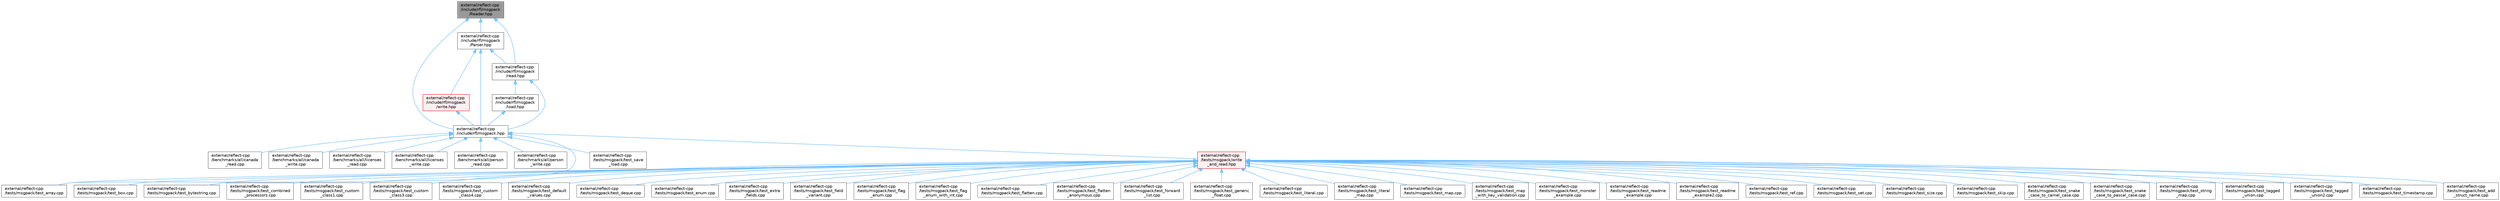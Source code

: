 digraph "external/reflect-cpp/include/rfl/msgpack/Reader.hpp"
{
 // LATEX_PDF_SIZE
  bgcolor="transparent";
  edge [fontname=Helvetica,fontsize=10,labelfontname=Helvetica,labelfontsize=10];
  node [fontname=Helvetica,fontsize=10,shape=box,height=0.2,width=0.4];
  Node1 [id="Node000001",label="external/reflect-cpp\l/include/rfl/msgpack\l/Reader.hpp",height=0.2,width=0.4,color="gray40", fillcolor="grey60", style="filled", fontcolor="black",tooltip=" "];
  Node1 -> Node2 [id="edge1_Node000001_Node000002",dir="back",color="steelblue1",style="solid",tooltip=" "];
  Node2 [id="Node000002",label="external/reflect-cpp\l/include/rfl/msgpack.hpp",height=0.2,width=0.4,color="grey40", fillcolor="white", style="filled",URL="$msgpack_8hpp.html",tooltip=" "];
  Node2 -> Node3 [id="edge2_Node000002_Node000003",dir="back",color="steelblue1",style="solid",tooltip=" "];
  Node3 [id="Node000003",label="external/reflect-cpp\l/benchmarks/all/canada\l_read.cpp",height=0.2,width=0.4,color="grey40", fillcolor="white", style="filled",URL="$canada__read_8cpp.html",tooltip=" "];
  Node2 -> Node4 [id="edge3_Node000002_Node000004",dir="back",color="steelblue1",style="solid",tooltip=" "];
  Node4 [id="Node000004",label="external/reflect-cpp\l/benchmarks/all/canada\l_write.cpp",height=0.2,width=0.4,color="grey40", fillcolor="white", style="filled",URL="$canada__write_8cpp.html",tooltip=" "];
  Node2 -> Node5 [id="edge4_Node000002_Node000005",dir="back",color="steelblue1",style="solid",tooltip=" "];
  Node5 [id="Node000005",label="external/reflect-cpp\l/benchmarks/all/licenses\l_read.cpp",height=0.2,width=0.4,color="grey40", fillcolor="white", style="filled",URL="$licenses__read_8cpp.html",tooltip=" "];
  Node2 -> Node6 [id="edge5_Node000002_Node000006",dir="back",color="steelblue1",style="solid",tooltip=" "];
  Node6 [id="Node000006",label="external/reflect-cpp\l/benchmarks/all/licenses\l_write.cpp",height=0.2,width=0.4,color="grey40", fillcolor="white", style="filled",URL="$licenses__write_8cpp.html",tooltip=" "];
  Node2 -> Node7 [id="edge6_Node000002_Node000007",dir="back",color="steelblue1",style="solid",tooltip=" "];
  Node7 [id="Node000007",label="external/reflect-cpp\l/benchmarks/all/person\l_read.cpp",height=0.2,width=0.4,color="grey40", fillcolor="white", style="filled",URL="$person__read_8cpp.html",tooltip=" "];
  Node2 -> Node8 [id="edge7_Node000002_Node000008",dir="back",color="steelblue1",style="solid",tooltip=" "];
  Node8 [id="Node000008",label="external/reflect-cpp\l/benchmarks/all/person\l_write.cpp",height=0.2,width=0.4,color="grey40", fillcolor="white", style="filled",URL="$person__write_8cpp.html",tooltip=" "];
  Node2 -> Node9 [id="edge8_Node000002_Node000009",dir="back",color="steelblue1",style="solid",tooltip=" "];
  Node9 [id="Node000009",label="external/reflect-cpp\l/tests/msgpack/test_array.cpp",height=0.2,width=0.4,color="grey40", fillcolor="white", style="filled",URL="$msgpack_2test__array_8cpp.html",tooltip=" "];
  Node2 -> Node10 [id="edge9_Node000002_Node000010",dir="back",color="steelblue1",style="solid",tooltip=" "];
  Node10 [id="Node000010",label="external/reflect-cpp\l/tests/msgpack/test_save\l_load.cpp",height=0.2,width=0.4,color="grey40", fillcolor="white", style="filled",URL="$msgpack_2test__save__load_8cpp.html",tooltip=" "];
  Node2 -> Node11 [id="edge10_Node000002_Node000011",dir="back",color="steelblue1",style="solid",tooltip=" "];
  Node11 [id="Node000011",label="external/reflect-cpp\l/tests/msgpack/write\l_and_read.hpp",height=0.2,width=0.4,color="red", fillcolor="#FFF0F0", style="filled",URL="$msgpack_2write__and__read_8hpp.html",tooltip=" "];
  Node11 -> Node12 [id="edge11_Node000011_Node000012",dir="back",color="steelblue1",style="solid",tooltip=" "];
  Node12 [id="Node000012",label="external/reflect-cpp\l/tests/msgpack/test_add\l_struct_name.cpp",height=0.2,width=0.4,color="grey40", fillcolor="white", style="filled",URL="$msgpack_2test__add__struct__name_8cpp.html",tooltip=" "];
  Node11 -> Node9 [id="edge12_Node000011_Node000009",dir="back",color="steelblue1",style="solid",tooltip=" "];
  Node11 -> Node13 [id="edge13_Node000011_Node000013",dir="back",color="steelblue1",style="solid",tooltip=" "];
  Node13 [id="Node000013",label="external/reflect-cpp\l/tests/msgpack/test_box.cpp",height=0.2,width=0.4,color="grey40", fillcolor="white", style="filled",URL="$msgpack_2test__box_8cpp.html",tooltip=" "];
  Node11 -> Node14 [id="edge14_Node000011_Node000014",dir="back",color="steelblue1",style="solid",tooltip=" "];
  Node14 [id="Node000014",label="external/reflect-cpp\l/tests/msgpack/test_bytestring.cpp",height=0.2,width=0.4,color="grey40", fillcolor="white", style="filled",URL="$msgpack_2test__bytestring_8cpp.html",tooltip=" "];
  Node11 -> Node15 [id="edge15_Node000011_Node000015",dir="back",color="steelblue1",style="solid",tooltip=" "];
  Node15 [id="Node000015",label="external/reflect-cpp\l/tests/msgpack/test_combined\l_processors.cpp",height=0.2,width=0.4,color="grey40", fillcolor="white", style="filled",URL="$msgpack_2test__combined__processors_8cpp.html",tooltip=" "];
  Node11 -> Node16 [id="edge16_Node000011_Node000016",dir="back",color="steelblue1",style="solid",tooltip=" "];
  Node16 [id="Node000016",label="external/reflect-cpp\l/tests/msgpack/test_custom\l_class1.cpp",height=0.2,width=0.4,color="grey40", fillcolor="white", style="filled",URL="$msgpack_2test__custom__class1_8cpp.html",tooltip=" "];
  Node11 -> Node17 [id="edge17_Node000011_Node000017",dir="back",color="steelblue1",style="solid",tooltip=" "];
  Node17 [id="Node000017",label="external/reflect-cpp\l/tests/msgpack/test_custom\l_class3.cpp",height=0.2,width=0.4,color="grey40", fillcolor="white", style="filled",URL="$msgpack_2test__custom__class3_8cpp.html",tooltip=" "];
  Node11 -> Node18 [id="edge18_Node000011_Node000018",dir="back",color="steelblue1",style="solid",tooltip=" "];
  Node18 [id="Node000018",label="external/reflect-cpp\l/tests/msgpack/test_custom\l_class4.cpp",height=0.2,width=0.4,color="grey40", fillcolor="white", style="filled",URL="$msgpack_2test__custom__class4_8cpp.html",tooltip=" "];
  Node11 -> Node19 [id="edge19_Node000011_Node000019",dir="back",color="steelblue1",style="solid",tooltip=" "];
  Node19 [id="Node000019",label="external/reflect-cpp\l/tests/msgpack/test_default\l_values.cpp",height=0.2,width=0.4,color="grey40", fillcolor="white", style="filled",URL="$msgpack_2test__default__values_8cpp.html",tooltip=" "];
  Node11 -> Node20 [id="edge20_Node000011_Node000020",dir="back",color="steelblue1",style="solid",tooltip=" "];
  Node20 [id="Node000020",label="external/reflect-cpp\l/tests/msgpack/test_deque.cpp",height=0.2,width=0.4,color="grey40", fillcolor="white", style="filled",URL="$msgpack_2test__deque_8cpp.html",tooltip=" "];
  Node11 -> Node21 [id="edge21_Node000011_Node000021",dir="back",color="steelblue1",style="solid",tooltip=" "];
  Node21 [id="Node000021",label="external/reflect-cpp\l/tests/msgpack/test_enum.cpp",height=0.2,width=0.4,color="grey40", fillcolor="white", style="filled",URL="$msgpack_2test__enum_8cpp.html",tooltip=" "];
  Node11 -> Node22 [id="edge22_Node000011_Node000022",dir="back",color="steelblue1",style="solid",tooltip=" "];
  Node22 [id="Node000022",label="external/reflect-cpp\l/tests/msgpack/test_extra\l_fields.cpp",height=0.2,width=0.4,color="grey40", fillcolor="white", style="filled",URL="$msgpack_2test__extra__fields_8cpp.html",tooltip=" "];
  Node11 -> Node23 [id="edge23_Node000011_Node000023",dir="back",color="steelblue1",style="solid",tooltip=" "];
  Node23 [id="Node000023",label="external/reflect-cpp\l/tests/msgpack/test_field\l_variant.cpp",height=0.2,width=0.4,color="grey40", fillcolor="white", style="filled",URL="$msgpack_2test__field__variant_8cpp.html",tooltip=" "];
  Node11 -> Node24 [id="edge24_Node000011_Node000024",dir="back",color="steelblue1",style="solid",tooltip=" "];
  Node24 [id="Node000024",label="external/reflect-cpp\l/tests/msgpack/test_flag\l_enum.cpp",height=0.2,width=0.4,color="grey40", fillcolor="white", style="filled",URL="$msgpack_2test__flag__enum_8cpp.html",tooltip=" "];
  Node11 -> Node25 [id="edge25_Node000011_Node000025",dir="back",color="steelblue1",style="solid",tooltip=" "];
  Node25 [id="Node000025",label="external/reflect-cpp\l/tests/msgpack/test_flag\l_enum_with_int.cpp",height=0.2,width=0.4,color="grey40", fillcolor="white", style="filled",URL="$msgpack_2test__flag__enum__with__int_8cpp.html",tooltip=" "];
  Node11 -> Node26 [id="edge26_Node000011_Node000026",dir="back",color="steelblue1",style="solid",tooltip=" "];
  Node26 [id="Node000026",label="external/reflect-cpp\l/tests/msgpack/test_flatten.cpp",height=0.2,width=0.4,color="grey40", fillcolor="white", style="filled",URL="$msgpack_2test__flatten_8cpp.html",tooltip=" "];
  Node11 -> Node27 [id="edge27_Node000011_Node000027",dir="back",color="steelblue1",style="solid",tooltip=" "];
  Node27 [id="Node000027",label="external/reflect-cpp\l/tests/msgpack/test_flatten\l_anonymous.cpp",height=0.2,width=0.4,color="grey40", fillcolor="white", style="filled",URL="$msgpack_2test__flatten__anonymous_8cpp.html",tooltip=" "];
  Node11 -> Node28 [id="edge28_Node000011_Node000028",dir="back",color="steelblue1",style="solid",tooltip=" "];
  Node28 [id="Node000028",label="external/reflect-cpp\l/tests/msgpack/test_forward\l_list.cpp",height=0.2,width=0.4,color="grey40", fillcolor="white", style="filled",URL="$msgpack_2test__forward__list_8cpp.html",tooltip=" "];
  Node11 -> Node29 [id="edge29_Node000011_Node000029",dir="back",color="steelblue1",style="solid",tooltip=" "];
  Node29 [id="Node000029",label="external/reflect-cpp\l/tests/msgpack/test_generic\l_float.cpp",height=0.2,width=0.4,color="grey40", fillcolor="white", style="filled",URL="$test__generic__float_8cpp.html",tooltip=" "];
  Node11 -> Node30 [id="edge30_Node000011_Node000030",dir="back",color="steelblue1",style="solid",tooltip=" "];
  Node30 [id="Node000030",label="external/reflect-cpp\l/tests/msgpack/test_literal.cpp",height=0.2,width=0.4,color="grey40", fillcolor="white", style="filled",URL="$msgpack_2test__literal_8cpp.html",tooltip=" "];
  Node11 -> Node31 [id="edge31_Node000011_Node000031",dir="back",color="steelblue1",style="solid",tooltip=" "];
  Node31 [id="Node000031",label="external/reflect-cpp\l/tests/msgpack/test_literal\l_map.cpp",height=0.2,width=0.4,color="grey40", fillcolor="white", style="filled",URL="$msgpack_2test__literal__map_8cpp.html",tooltip=" "];
  Node11 -> Node32 [id="edge32_Node000011_Node000032",dir="back",color="steelblue1",style="solid",tooltip=" "];
  Node32 [id="Node000032",label="external/reflect-cpp\l/tests/msgpack/test_map.cpp",height=0.2,width=0.4,color="grey40", fillcolor="white", style="filled",URL="$msgpack_2test__map_8cpp.html",tooltip=" "];
  Node11 -> Node33 [id="edge33_Node000011_Node000033",dir="back",color="steelblue1",style="solid",tooltip=" "];
  Node33 [id="Node000033",label="external/reflect-cpp\l/tests/msgpack/test_map\l_with_key_validation.cpp",height=0.2,width=0.4,color="grey40", fillcolor="white", style="filled",URL="$msgpack_2test__map__with__key__validation_8cpp.html",tooltip=" "];
  Node11 -> Node34 [id="edge34_Node000011_Node000034",dir="back",color="steelblue1",style="solid",tooltip=" "];
  Node34 [id="Node000034",label="external/reflect-cpp\l/tests/msgpack/test_monster\l_example.cpp",height=0.2,width=0.4,color="grey40", fillcolor="white", style="filled",URL="$msgpack_2test__monster__example_8cpp.html",tooltip=" "];
  Node11 -> Node35 [id="edge35_Node000011_Node000035",dir="back",color="steelblue1",style="solid",tooltip=" "];
  Node35 [id="Node000035",label="external/reflect-cpp\l/tests/msgpack/test_readme\l_example.cpp",height=0.2,width=0.4,color="grey40", fillcolor="white", style="filled",URL="$msgpack_2test__readme__example_8cpp.html",tooltip=" "];
  Node11 -> Node36 [id="edge36_Node000011_Node000036",dir="back",color="steelblue1",style="solid",tooltip=" "];
  Node36 [id="Node000036",label="external/reflect-cpp\l/tests/msgpack/test_readme\l_example2.cpp",height=0.2,width=0.4,color="grey40", fillcolor="white", style="filled",URL="$msgpack_2test__readme__example2_8cpp.html",tooltip=" "];
  Node11 -> Node37 [id="edge37_Node000011_Node000037",dir="back",color="steelblue1",style="solid",tooltip=" "];
  Node37 [id="Node000037",label="external/reflect-cpp\l/tests/msgpack/test_ref.cpp",height=0.2,width=0.4,color="grey40", fillcolor="white", style="filled",URL="$msgpack_2test__ref_8cpp.html",tooltip=" "];
  Node11 -> Node38 [id="edge38_Node000011_Node000038",dir="back",color="steelblue1",style="solid",tooltip=" "];
  Node38 [id="Node000038",label="external/reflect-cpp\l/tests/msgpack/test_set.cpp",height=0.2,width=0.4,color="grey40", fillcolor="white", style="filled",URL="$msgpack_2test__set_8cpp.html",tooltip=" "];
  Node11 -> Node39 [id="edge39_Node000011_Node000039",dir="back",color="steelblue1",style="solid",tooltip=" "];
  Node39 [id="Node000039",label="external/reflect-cpp\l/tests/msgpack/test_size.cpp",height=0.2,width=0.4,color="grey40", fillcolor="white", style="filled",URL="$msgpack_2test__size_8cpp.html",tooltip=" "];
  Node11 -> Node40 [id="edge40_Node000011_Node000040",dir="back",color="steelblue1",style="solid",tooltip=" "];
  Node40 [id="Node000040",label="external/reflect-cpp\l/tests/msgpack/test_skip.cpp",height=0.2,width=0.4,color="grey40", fillcolor="white", style="filled",URL="$msgpack_2test__skip_8cpp.html",tooltip=" "];
  Node11 -> Node41 [id="edge41_Node000011_Node000041",dir="back",color="steelblue1",style="solid",tooltip=" "];
  Node41 [id="Node000041",label="external/reflect-cpp\l/tests/msgpack/test_snake\l_case_to_camel_case.cpp",height=0.2,width=0.4,color="grey40", fillcolor="white", style="filled",URL="$msgpack_2test__snake__case__to__camel__case_8cpp.html",tooltip=" "];
  Node11 -> Node42 [id="edge42_Node000011_Node000042",dir="back",color="steelblue1",style="solid",tooltip=" "];
  Node42 [id="Node000042",label="external/reflect-cpp\l/tests/msgpack/test_snake\l_case_to_pascal_case.cpp",height=0.2,width=0.4,color="grey40", fillcolor="white", style="filled",URL="$msgpack_2test__snake__case__to__pascal__case_8cpp.html",tooltip=" "];
  Node11 -> Node43 [id="edge43_Node000011_Node000043",dir="back",color="steelblue1",style="solid",tooltip=" "];
  Node43 [id="Node000043",label="external/reflect-cpp\l/tests/msgpack/test_string\l_map.cpp",height=0.2,width=0.4,color="grey40", fillcolor="white", style="filled",URL="$msgpack_2test__string__map_8cpp.html",tooltip=" "];
  Node11 -> Node44 [id="edge44_Node000011_Node000044",dir="back",color="steelblue1",style="solid",tooltip=" "];
  Node44 [id="Node000044",label="external/reflect-cpp\l/tests/msgpack/test_tagged\l_union.cpp",height=0.2,width=0.4,color="grey40", fillcolor="white", style="filled",URL="$msgpack_2test__tagged__union_8cpp.html",tooltip=" "];
  Node11 -> Node45 [id="edge45_Node000011_Node000045",dir="back",color="steelblue1",style="solid",tooltip=" "];
  Node45 [id="Node000045",label="external/reflect-cpp\l/tests/msgpack/test_tagged\l_union2.cpp",height=0.2,width=0.4,color="grey40", fillcolor="white", style="filled",URL="$msgpack_2test__tagged__union2_8cpp.html",tooltip=" "];
  Node11 -> Node46 [id="edge46_Node000011_Node000046",dir="back",color="steelblue1",style="solid",tooltip=" "];
  Node46 [id="Node000046",label="external/reflect-cpp\l/tests/msgpack/test_timestamp.cpp",height=0.2,width=0.4,color="grey40", fillcolor="white", style="filled",URL="$msgpack_2test__timestamp_8cpp.html",tooltip=" "];
  Node1 -> Node51 [id="edge47_Node000001_Node000051",dir="back",color="steelblue1",style="solid",tooltip=" "];
  Node51 [id="Node000051",label="external/reflect-cpp\l/include/rfl/msgpack\l/Parser.hpp",height=0.2,width=0.4,color="grey40", fillcolor="white", style="filled",URL="$msgpack_2_parser_8hpp.html",tooltip=" "];
  Node51 -> Node2 [id="edge48_Node000051_Node000002",dir="back",color="steelblue1",style="solid",tooltip=" "];
  Node51 -> Node52 [id="edge49_Node000051_Node000052",dir="back",color="steelblue1",style="solid",tooltip=" "];
  Node52 [id="Node000052",label="external/reflect-cpp\l/include/rfl/msgpack\l/read.hpp",height=0.2,width=0.4,color="grey40", fillcolor="white", style="filled",URL="$msgpack_2read_8hpp.html",tooltip=" "];
  Node52 -> Node2 [id="edge50_Node000052_Node000002",dir="back",color="steelblue1",style="solid",tooltip=" "];
  Node52 -> Node53 [id="edge51_Node000052_Node000053",dir="back",color="steelblue1",style="solid",tooltip=" "];
  Node53 [id="Node000053",label="external/reflect-cpp\l/include/rfl/msgpack\l/load.hpp",height=0.2,width=0.4,color="grey40", fillcolor="white", style="filled",URL="$msgpack_2load_8hpp.html",tooltip=" "];
  Node53 -> Node2 [id="edge52_Node000053_Node000002",dir="back",color="steelblue1",style="solid",tooltip=" "];
  Node51 -> Node54 [id="edge53_Node000051_Node000054",dir="back",color="steelblue1",style="solid",tooltip=" "];
  Node54 [id="Node000054",label="external/reflect-cpp\l/include/rfl/msgpack\l/write.hpp",height=0.2,width=0.4,color="red", fillcolor="#FFF0F0", style="filled",URL="$msgpack_2write_8hpp.html",tooltip=" "];
  Node54 -> Node2 [id="edge54_Node000054_Node000002",dir="back",color="steelblue1",style="solid",tooltip=" "];
  Node1 -> Node52 [id="edge55_Node000001_Node000052",dir="back",color="steelblue1",style="solid",tooltip=" "];
}
